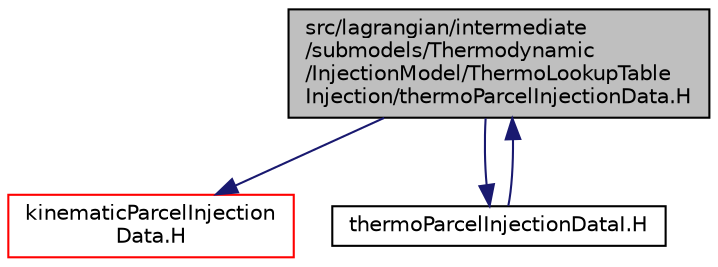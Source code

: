 digraph "src/lagrangian/intermediate/submodels/Thermodynamic/InjectionModel/ThermoLookupTableInjection/thermoParcelInjectionData.H"
{
  bgcolor="transparent";
  edge [fontname="Helvetica",fontsize="10",labelfontname="Helvetica",labelfontsize="10"];
  node [fontname="Helvetica",fontsize="10",shape=record];
  Node1 [label="src/lagrangian/intermediate\l/submodels/Thermodynamic\l/InjectionModel/ThermoLookupTable\lInjection/thermoParcelInjectionData.H",height=0.2,width=0.4,color="black", fillcolor="grey75", style="filled", fontcolor="black"];
  Node1 -> Node2 [color="midnightblue",fontsize="10",style="solid",fontname="Helvetica"];
  Node2 [label="kinematicParcelInjection\lData.H",height=0.2,width=0.4,color="red",URL="$a06784.html"];
  Node1 -> Node3 [color="midnightblue",fontsize="10",style="solid",fontname="Helvetica"];
  Node3 [label="thermoParcelInjectionDataI.H",height=0.2,width=0.4,color="black",URL="$a06987.html"];
  Node3 -> Node1 [color="midnightblue",fontsize="10",style="solid",fontname="Helvetica"];
}

